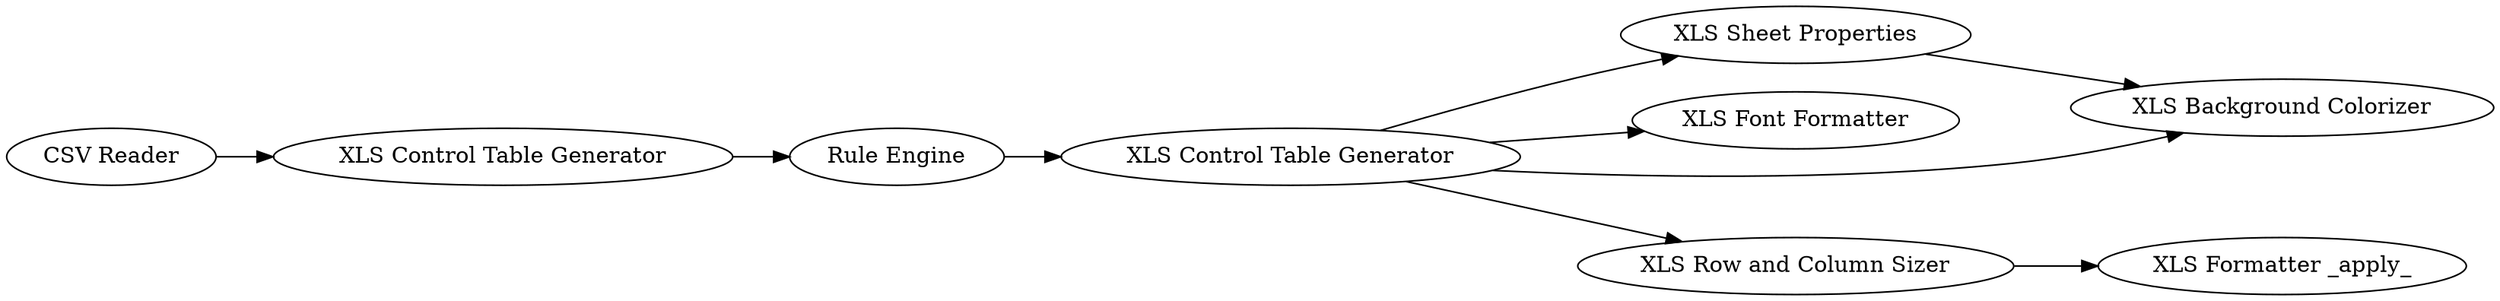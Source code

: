 digraph {
	1 [label="CSV Reader"]
	3 [label="XLS Control Table Generator"]
	4 [label="XLS Control Table Generator"]
	8 [label="XLS Sheet Properties"]
	9 [label="XLS Font Formatter"]
	12 [label="XLS Background Colorizer"]
	14 [label="XLS Formatter _apply_"]
	15 [label="Rule Engine"]
	16 [label="XLS Row and Column Sizer"]
	1 -> 3
	3 -> 15
	4 -> 16
	4 -> 12
	4 -> 8
	4 -> 9
	8 -> 12
	15 -> 4
	16 -> 14
	rankdir=LR
}

